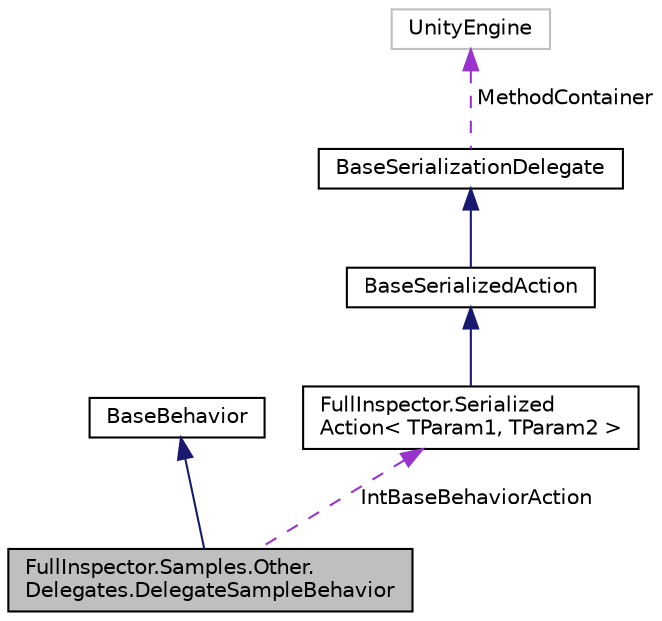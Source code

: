 digraph "FullInspector.Samples.Other.Delegates.DelegateSampleBehavior"
{
  edge [fontname="Helvetica",fontsize="10",labelfontname="Helvetica",labelfontsize="10"];
  node [fontname="Helvetica",fontsize="10",shape=record];
  Node1 [label="FullInspector.Samples.Other.\lDelegates.DelegateSampleBehavior",height=0.2,width=0.4,color="black", fillcolor="grey75", style="filled" fontcolor="black"];
  Node2 -> Node1 [dir="back",color="midnightblue",fontsize="10",style="solid",fontname="Helvetica"];
  Node2 [label="BaseBehavior",height=0.2,width=0.4,color="black", fillcolor="white", style="filled",URL="$class_full_inspector_1_1_base_behavior.html"];
  Node3 -> Node1 [dir="back",color="darkorchid3",fontsize="10",style="dashed",label=" IntBaseBehaviorAction" ,fontname="Helvetica"];
  Node3 [label="FullInspector.Serialized\lAction\< TParam1, TParam2 \>",height=0.2,width=0.4,color="black", fillcolor="white", style="filled",URL="$class_full_inspector_1_1_serialized_action_3_01_t_param1_00_01_t_param2_01_4.html"];
  Node4 -> Node3 [dir="back",color="midnightblue",fontsize="10",style="solid",fontname="Helvetica"];
  Node4 [label="BaseSerializedAction",height=0.2,width=0.4,color="black", fillcolor="white", style="filled",URL="$class_full_inspector_1_1_modules_1_1_serializable_delegates_1_1_base_serialized_action.html"];
  Node5 -> Node4 [dir="back",color="midnightblue",fontsize="10",style="solid",fontname="Helvetica"];
  Node5 [label="BaseSerializationDelegate",height=0.2,width=0.4,color="black", fillcolor="white", style="filled",URL="$class_full_inspector_1_1_modules_1_1_serializable_delegates_1_1_base_serialization_delegate.html"];
  Node6 -> Node5 [dir="back",color="darkorchid3",fontsize="10",style="dashed",label=" MethodContainer" ,fontname="Helvetica"];
  Node6 [label="UnityEngine",height=0.2,width=0.4,color="grey75", fillcolor="white", style="filled"];
}
